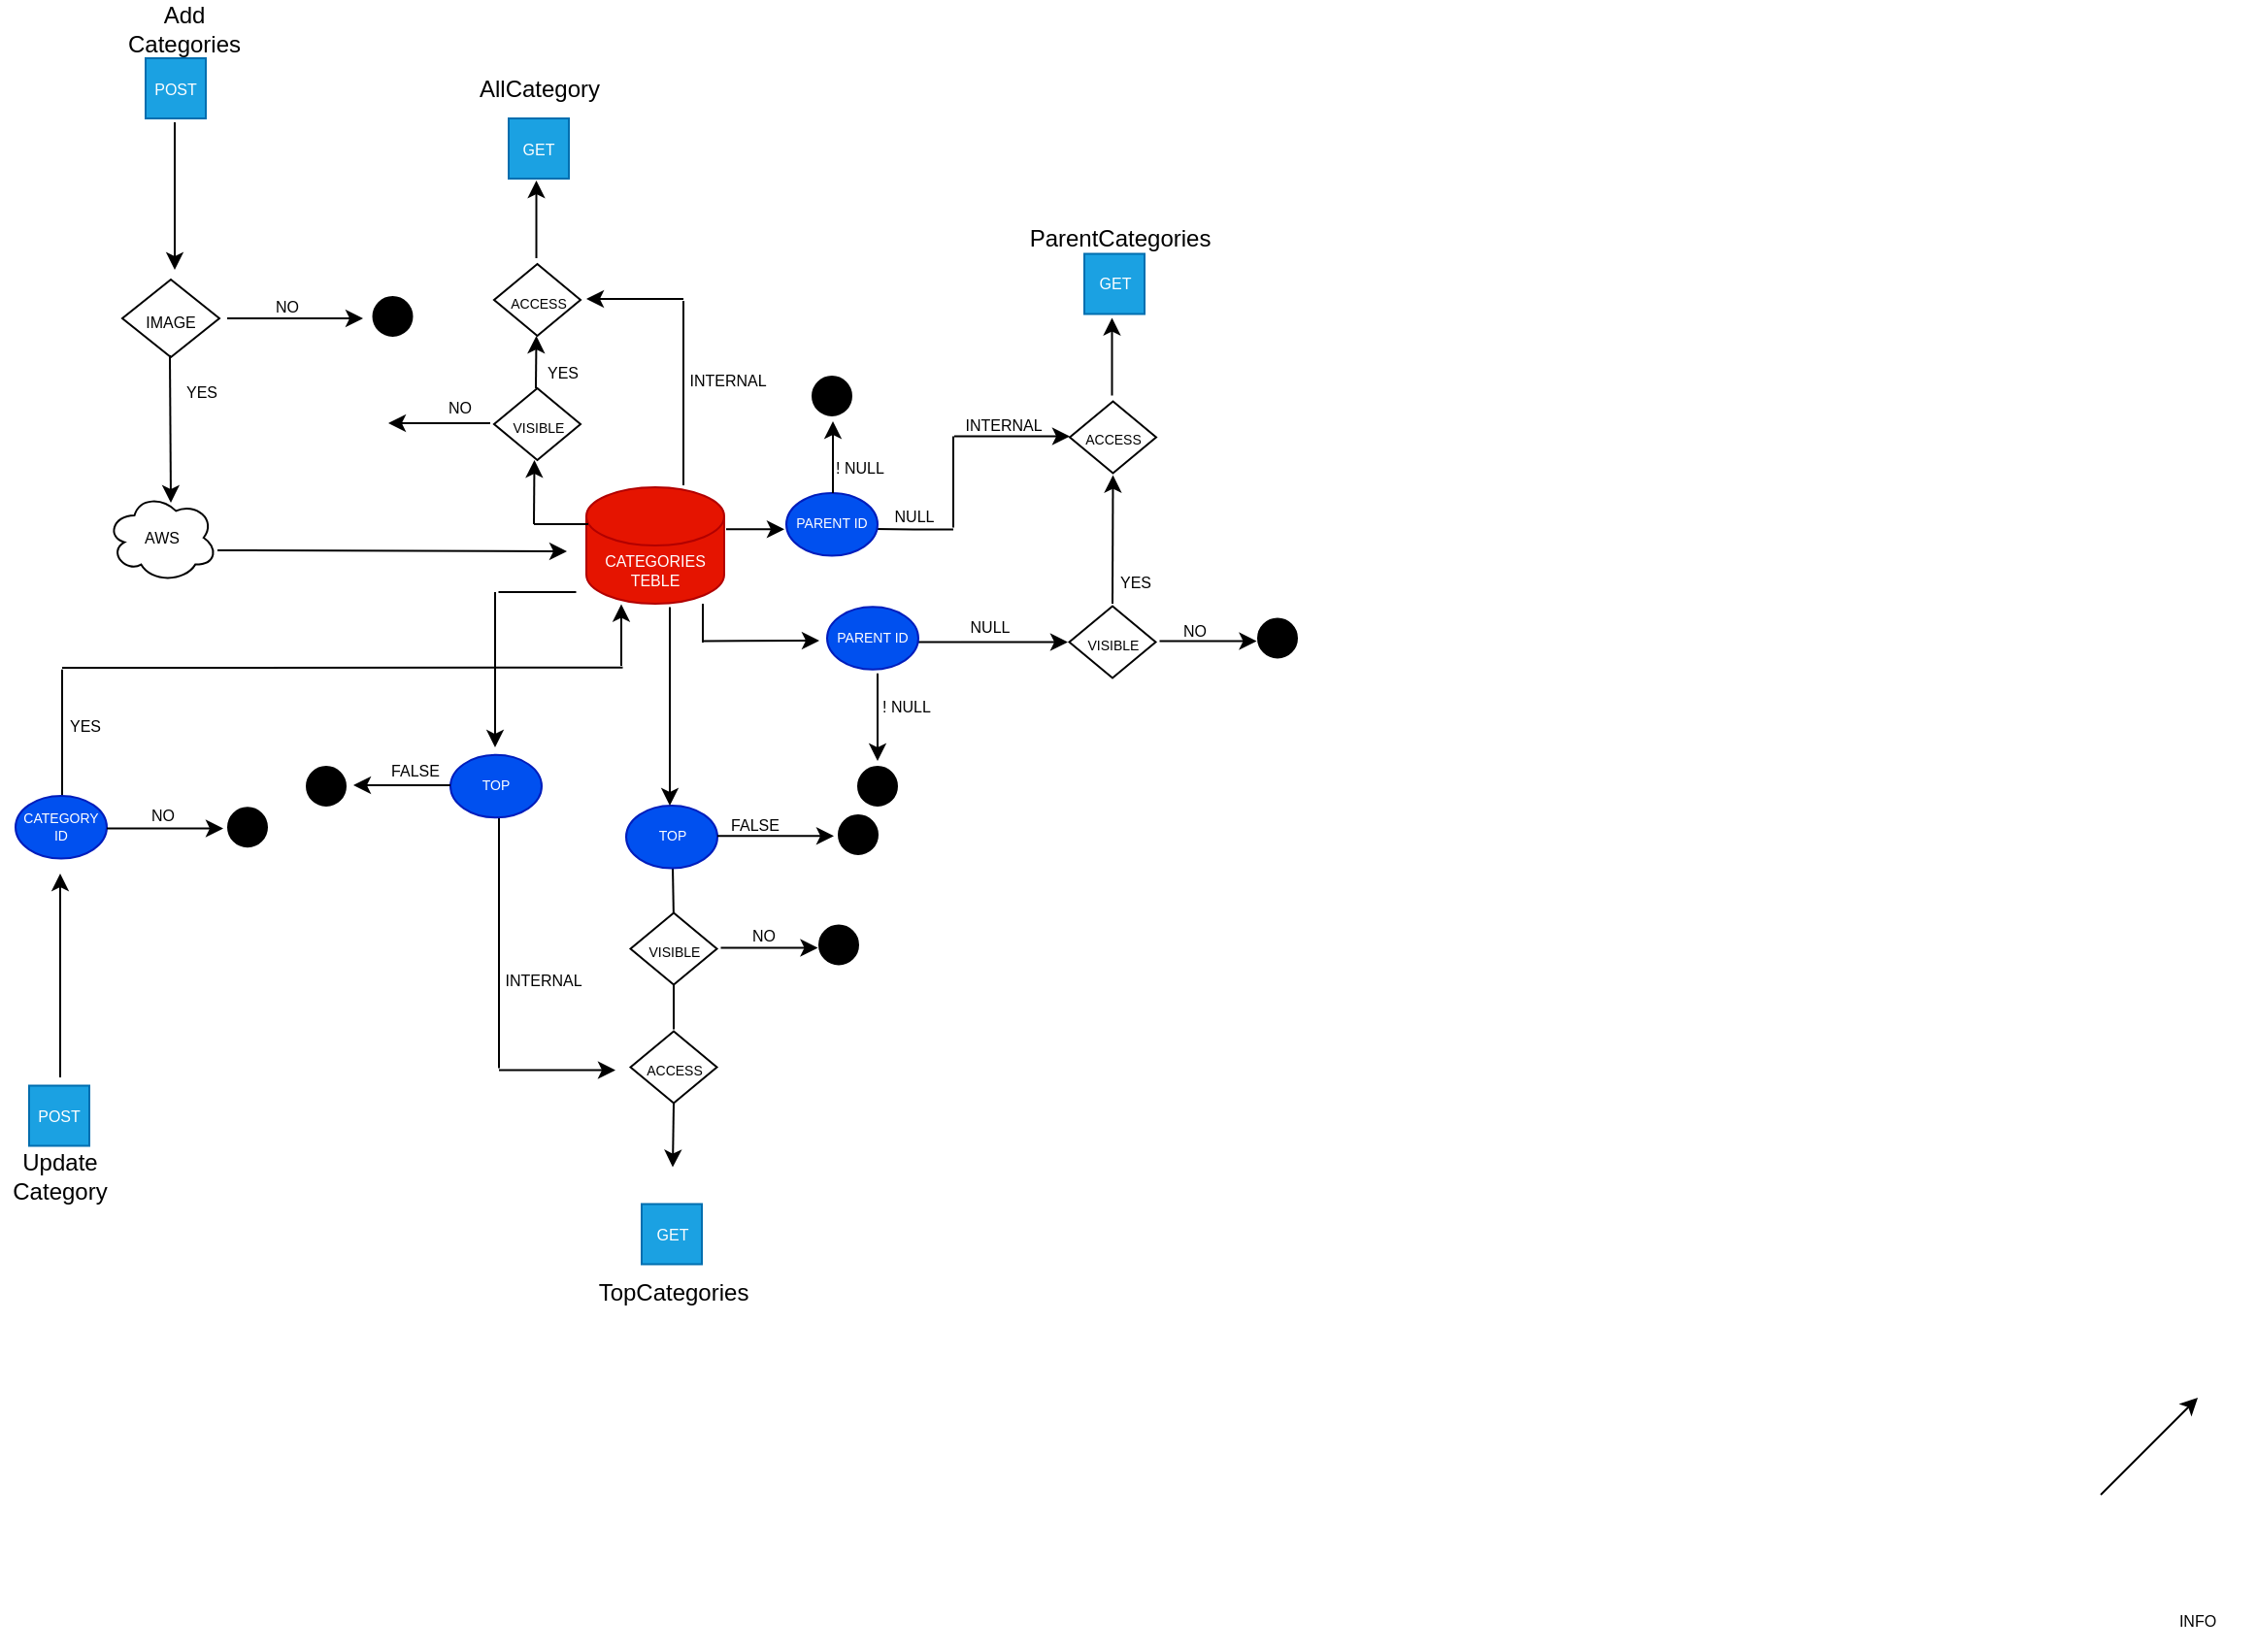 <mxfile version="20.2.7" type="github">
  <diagram id="prtHgNgQTEPvFCAcTncT" name="Page-1">
    <mxGraphModel dx="1668" dy="1282" grid="1" gridSize="10" guides="1" tooltips="1" connect="1" arrows="1" fold="1" page="0" pageScale="1" pageWidth="827" pageHeight="1169" math="0" shadow="0">
      <root>
        <mxCell id="0" />
        <mxCell id="1" parent="0" />
        <mxCell id="AQ4Y5wIKYDqRayqiFg9v-16" value="" style="endArrow=classic;html=1;rounded=0;" parent="1" edge="1">
          <mxGeometry width="50" height="50" relative="1" as="geometry">
            <mxPoint x="380" y="300" as="sourcePoint" />
            <mxPoint x="430" y="250" as="targetPoint" />
          </mxGeometry>
        </mxCell>
        <mxCell id="AQ4Y5wIKYDqRayqiFg9v-28" value="" style="endArrow=classic;html=1;rounded=0;fontSize=8;" parent="1" edge="1">
          <mxGeometry width="50" height="50" relative="1" as="geometry">
            <mxPoint x="-612" y="-407" as="sourcePoint" />
            <mxPoint x="-612" y="-331" as="targetPoint" />
            <Array as="points">
              <mxPoint x="-612" y="-387" />
            </Array>
          </mxGeometry>
        </mxCell>
        <mxCell id="AQ4Y5wIKYDqRayqiFg9v-33" value="POST" style="whiteSpace=wrap;html=1;aspect=fixed;fontSize=8;fillColor=#1ba1e2;fontColor=#ffffff;strokeColor=#006EAF;" parent="1" vertex="1">
          <mxGeometry x="-627" y="-440" width="31" height="31" as="geometry" />
        </mxCell>
        <mxCell id="AQ4Y5wIKYDqRayqiFg9v-50" value="AWS" style="ellipse;shape=cloud;whiteSpace=wrap;html=1;fontSize=8;" parent="1" vertex="1">
          <mxGeometry x="-647" y="-216" width="57" height="46" as="geometry" />
        </mxCell>
        <mxCell id="AQ4Y5wIKYDqRayqiFg9v-59" value="INFO" style="text;html=1;strokeColor=none;fillColor=none;align=center;verticalAlign=middle;whiteSpace=wrap;rounded=0;fontSize=8;" parent="1" vertex="1">
          <mxGeometry x="400" y="350" width="60" height="30" as="geometry" />
        </mxCell>
        <mxCell id="AQ4Y5wIKYDqRayqiFg9v-63" value="" style="rhombus;whiteSpace=wrap;html=1;fontSize=8;" parent="1" vertex="1">
          <mxGeometry x="-639" y="-326" width="50" height="40" as="geometry" />
        </mxCell>
        <mxCell id="AQ4Y5wIKYDqRayqiFg9v-64" value="" style="endArrow=classic;html=1;rounded=0;fontSize=8;" parent="1" edge="1">
          <mxGeometry width="50" height="50" relative="1" as="geometry">
            <mxPoint x="-585" y="-306" as="sourcePoint" />
            <mxPoint x="-515" y="-306" as="targetPoint" />
          </mxGeometry>
        </mxCell>
        <mxCell id="AQ4Y5wIKYDqRayqiFg9v-58" value="IMAGE" style="text;html=1;strokeColor=none;fillColor=none;align=center;verticalAlign=middle;whiteSpace=wrap;rounded=0;fontSize=8;" parent="1" vertex="1">
          <mxGeometry x="-644" y="-319" width="60" height="30" as="geometry" />
        </mxCell>
        <mxCell id="AQ4Y5wIKYDqRayqiFg9v-67" value="" style="ellipse;whiteSpace=wrap;html=1;aspect=fixed;fontSize=8;fillColor=#000000;" parent="1" vertex="1">
          <mxGeometry x="-509.75" y="-317" width="20" height="20" as="geometry" />
        </mxCell>
        <mxCell id="AQ4Y5wIKYDqRayqiFg9v-69" value="NO" style="text;html=1;strokeColor=none;fillColor=none;align=center;verticalAlign=middle;whiteSpace=wrap;rounded=0;fontSize=8;" parent="1" vertex="1">
          <mxGeometry x="-584" y="-327" width="60" height="30" as="geometry" />
        </mxCell>
        <mxCell id="AQ4Y5wIKYDqRayqiFg9v-71" value="" style="endArrow=classic;html=1;rounded=0;fontSize=8;" parent="1" edge="1">
          <mxGeometry width="50" height="50" relative="1" as="geometry">
            <mxPoint x="-590" y="-186.5" as="sourcePoint" />
            <mxPoint x="-410" y="-186" as="targetPoint" />
          </mxGeometry>
        </mxCell>
        <mxCell id="AQ4Y5wIKYDqRayqiFg9v-76" value="CATEGORIES&lt;br&gt;TEBLE" style="shape=cylinder3;whiteSpace=wrap;html=1;boundedLbl=1;backgroundOutline=1;size=15;fontSize=8;fillColor=#e51400;fontColor=#ffffff;strokeColor=#B20000;" parent="1" vertex="1">
          <mxGeometry x="-400" y="-219" width="71" height="60" as="geometry" />
        </mxCell>
        <mxCell id="AQ4Y5wIKYDqRayqiFg9v-77" value="YES" style="text;html=1;strokeColor=none;fillColor=none;align=center;verticalAlign=middle;whiteSpace=wrap;rounded=0;fontSize=8;" parent="1" vertex="1">
          <mxGeometry x="-628" y="-283" width="60" height="30" as="geometry" />
        </mxCell>
        <mxCell id="1eOyAgrrZPJJlD7NY1wQ-12" value="Add Categories" style="text;html=1;strokeColor=none;fillColor=none;align=center;verticalAlign=middle;whiteSpace=wrap;rounded=0;" vertex="1" parent="1">
          <mxGeometry x="-637" y="-470" width="60" height="30" as="geometry" />
        </mxCell>
        <mxCell id="1eOyAgrrZPJJlD7NY1wQ-14" value="GET" style="whiteSpace=wrap;html=1;aspect=fixed;fontSize=8;fillColor=#1ba1e2;fontColor=#ffffff;strokeColor=#006EAF;" vertex="1" parent="1">
          <mxGeometry x="-440" y="-409" width="31" height="31" as="geometry" />
        </mxCell>
        <mxCell id="1eOyAgrrZPJJlD7NY1wQ-15" value="AllCategory" style="text;html=1;strokeColor=none;fillColor=none;align=center;verticalAlign=middle;whiteSpace=wrap;rounded=0;" vertex="1" parent="1">
          <mxGeometry x="-454.5" y="-439" width="60" height="30" as="geometry" />
        </mxCell>
        <mxCell id="1eOyAgrrZPJJlD7NY1wQ-18" value="&lt;font style=&quot;font-size: 7px;&quot;&gt;ACCESS&lt;/font&gt;" style="rhombus;whiteSpace=wrap;html=1;" vertex="1" parent="1">
          <mxGeometry x="-447.5" y="-334" width="44.5" height="37" as="geometry" />
        </mxCell>
        <mxCell id="1eOyAgrrZPJJlD7NY1wQ-22" value="" style="endArrow=classic;html=1;rounded=0;fontSize=7;" edge="1" parent="1">
          <mxGeometry width="50" height="50" relative="1" as="geometry">
            <mxPoint x="-425.75" y="-337" as="sourcePoint" />
            <mxPoint x="-425.75" y="-377" as="targetPoint" />
          </mxGeometry>
        </mxCell>
        <mxCell id="1eOyAgrrZPJJlD7NY1wQ-23" value="" style="endArrow=classic;html=1;rounded=0;fontSize=7;" edge="1" parent="1">
          <mxGeometry width="50" height="50" relative="1" as="geometry">
            <mxPoint x="-350" y="-316" as="sourcePoint" />
            <mxPoint x="-400" y="-316" as="targetPoint" />
          </mxGeometry>
        </mxCell>
        <mxCell id="1eOyAgrrZPJJlD7NY1wQ-24" value="" style="endArrow=none;html=1;rounded=0;fontSize=7;" edge="1" parent="1">
          <mxGeometry width="50" height="50" relative="1" as="geometry">
            <mxPoint x="-350" y="-220" as="sourcePoint" />
            <mxPoint x="-350" y="-315" as="targetPoint" />
          </mxGeometry>
        </mxCell>
        <mxCell id="1eOyAgrrZPJJlD7NY1wQ-25" value="INTERNAL" style="text;html=1;strokeColor=none;fillColor=none;align=center;verticalAlign=middle;whiteSpace=wrap;rounded=0;fontSize=8;" vertex="1" parent="1">
          <mxGeometry x="-357" y="-289" width="60" height="30" as="geometry" />
        </mxCell>
        <mxCell id="1eOyAgrrZPJJlD7NY1wQ-28" value="&lt;span style=&quot;font-size: 7px;&quot;&gt;VISIBLE&lt;/span&gt;" style="rhombus;whiteSpace=wrap;html=1;" vertex="1" parent="1">
          <mxGeometry x="-447.5" y="-270" width="44.5" height="37" as="geometry" />
        </mxCell>
        <mxCell id="1eOyAgrrZPJJlD7NY1wQ-30" value="" style="endArrow=classic;html=1;rounded=0;fontSize=7;entryX=0.579;entryY=0.065;entryDx=0;entryDy=0;entryPerimeter=0;" edge="1" parent="1">
          <mxGeometry width="50" height="50" relative="1" as="geometry">
            <mxPoint x="-614.5" y="-287" as="sourcePoint" />
            <mxPoint x="-613.997" y="-211.01" as="targetPoint" />
          </mxGeometry>
        </mxCell>
        <mxCell id="1eOyAgrrZPJJlD7NY1wQ-31" value="" style="endArrow=classic;html=1;rounded=0;fontSize=7;" edge="1" parent="1">
          <mxGeometry width="50" height="50" relative="1" as="geometry">
            <mxPoint x="-426" y="-270" as="sourcePoint" />
            <mxPoint x="-425.75" y="-297" as="targetPoint" />
          </mxGeometry>
        </mxCell>
        <mxCell id="1eOyAgrrZPJJlD7NY1wQ-32" value="YES" style="text;html=1;strokeColor=none;fillColor=none;align=center;verticalAlign=middle;whiteSpace=wrap;rounded=0;fontSize=8;" vertex="1" parent="1">
          <mxGeometry x="-442" y="-293" width="60" height="30" as="geometry" />
        </mxCell>
        <mxCell id="1eOyAgrrZPJJlD7NY1wQ-33" value="" style="endArrow=classic;html=1;rounded=0;fontSize=7;" edge="1" parent="1">
          <mxGeometry width="50" height="50" relative="1" as="geometry">
            <mxPoint x="-449.5" y="-252" as="sourcePoint" />
            <mxPoint x="-502" y="-252" as="targetPoint" />
          </mxGeometry>
        </mxCell>
        <mxCell id="1eOyAgrrZPJJlD7NY1wQ-34" value="NO" style="text;html=1;strokeColor=none;fillColor=none;align=center;verticalAlign=middle;whiteSpace=wrap;rounded=0;fontSize=8;" vertex="1" parent="1">
          <mxGeometry x="-495" y="-275" width="60" height="30" as="geometry" />
        </mxCell>
        <mxCell id="1eOyAgrrZPJJlD7NY1wQ-36" value="" style="ellipse;whiteSpace=wrap;html=1;aspect=fixed;fontSize=8;fillColor=#000000;" vertex="1" parent="1">
          <mxGeometry x="-54" y="-151.25" width="20" height="20" as="geometry" />
        </mxCell>
        <mxCell id="1eOyAgrrZPJJlD7NY1wQ-37" value="" style="endArrow=classic;html=1;rounded=0;fontSize=7;" edge="1" parent="1">
          <mxGeometry width="50" height="50" relative="1" as="geometry">
            <mxPoint x="-427" y="-200" as="sourcePoint" />
            <mxPoint x="-426.75" y="-233" as="targetPoint" />
          </mxGeometry>
        </mxCell>
        <mxCell id="1eOyAgrrZPJJlD7NY1wQ-38" value="" style="endArrow=none;html=1;rounded=0;fontSize=7;" edge="1" parent="1">
          <mxGeometry width="50" height="50" relative="1" as="geometry">
            <mxPoint x="-427" y="-200" as="sourcePoint" />
            <mxPoint x="-399" y="-200" as="targetPoint" />
          </mxGeometry>
        </mxCell>
        <mxCell id="1eOyAgrrZPJJlD7NY1wQ-39" value="GET" style="whiteSpace=wrap;html=1;aspect=fixed;fontSize=8;fillColor=#1ba1e2;fontColor=#ffffff;strokeColor=#006EAF;" vertex="1" parent="1">
          <mxGeometry x="-143.5" y="-339.25" width="31" height="31" as="geometry" />
        </mxCell>
        <mxCell id="1eOyAgrrZPJJlD7NY1wQ-41" value="&lt;font style=&quot;font-size: 7px;&quot;&gt;ACCESS&lt;/font&gt;" style="rhombus;whiteSpace=wrap;html=1;" vertex="1" parent="1">
          <mxGeometry x="-151" y="-263.25" width="44.5" height="37" as="geometry" />
        </mxCell>
        <mxCell id="1eOyAgrrZPJJlD7NY1wQ-42" value="" style="endArrow=classic;html=1;rounded=0;fontSize=7;" edge="1" parent="1">
          <mxGeometry width="50" height="50" relative="1" as="geometry">
            <mxPoint x="-129.25" y="-266.25" as="sourcePoint" />
            <mxPoint x="-129.25" y="-306.25" as="targetPoint" />
          </mxGeometry>
        </mxCell>
        <mxCell id="1eOyAgrrZPJJlD7NY1wQ-43" value="" style="endArrow=classic;html=1;rounded=0;fontSize=7;" edge="1" parent="1">
          <mxGeometry width="50" height="50" relative="1" as="geometry">
            <mxPoint x="-210.5" y="-245.25" as="sourcePoint" />
            <mxPoint x="-151" y="-245.25" as="targetPoint" />
          </mxGeometry>
        </mxCell>
        <mxCell id="1eOyAgrrZPJJlD7NY1wQ-44" value="" style="endArrow=none;html=1;rounded=0;fontSize=7;" edge="1" parent="1">
          <mxGeometry width="50" height="50" relative="1" as="geometry">
            <mxPoint x="-211" y="-198.25" as="sourcePoint" />
            <mxPoint x="-211" y="-245.25" as="targetPoint" />
          </mxGeometry>
        </mxCell>
        <mxCell id="1eOyAgrrZPJJlD7NY1wQ-45" value="" style="endArrow=none;html=1;rounded=0;fontSize=7;" edge="1" parent="1">
          <mxGeometry width="50" height="50" relative="1" as="geometry">
            <mxPoint x="-251" y="-197.5" as="sourcePoint" />
            <mxPoint x="-211" y="-197.25" as="targetPoint" />
            <Array as="points">
              <mxPoint x="-231" y="-197.25" />
            </Array>
          </mxGeometry>
        </mxCell>
        <mxCell id="1eOyAgrrZPJJlD7NY1wQ-46" value="INTERNAL" style="text;html=1;strokeColor=none;fillColor=none;align=center;verticalAlign=middle;whiteSpace=wrap;rounded=0;fontSize=8;" vertex="1" parent="1">
          <mxGeometry x="-215" y="-266.25" width="60" height="30" as="geometry" />
        </mxCell>
        <mxCell id="1eOyAgrrZPJJlD7NY1wQ-47" value="&lt;span style=&quot;font-size: 7px;&quot;&gt;VISIBLE&lt;/span&gt;" style="rhombus;whiteSpace=wrap;html=1;" vertex="1" parent="1">
          <mxGeometry x="-151.25" y="-157.75" width="44.5" height="37" as="geometry" />
        </mxCell>
        <mxCell id="1eOyAgrrZPJJlD7NY1wQ-48" value="YES" style="text;html=1;strokeColor=none;fillColor=none;align=center;verticalAlign=middle;whiteSpace=wrap;rounded=0;fontSize=8;" vertex="1" parent="1">
          <mxGeometry x="-147" y="-185.25" width="60" height="30" as="geometry" />
        </mxCell>
        <mxCell id="1eOyAgrrZPJJlD7NY1wQ-49" value="" style="endArrow=classic;html=1;rounded=0;fontSize=7;" edge="1" parent="1">
          <mxGeometry width="50" height="50" relative="1" as="geometry">
            <mxPoint x="-129" y="-159" as="sourcePoint" />
            <mxPoint x="-128.75" y="-225.25" as="targetPoint" />
          </mxGeometry>
        </mxCell>
        <mxCell id="1eOyAgrrZPJJlD7NY1wQ-51" value="" style="endArrow=classic;html=1;rounded=0;fontSize=7;" edge="1" parent="1">
          <mxGeometry width="50" height="50" relative="1" as="geometry">
            <mxPoint x="-104.75" y="-139.75" as="sourcePoint" />
            <mxPoint x="-54.75" y="-139.75" as="targetPoint" />
          </mxGeometry>
        </mxCell>
        <mxCell id="1eOyAgrrZPJJlD7NY1wQ-52" value="NO" style="text;html=1;strokeColor=none;fillColor=none;align=center;verticalAlign=middle;whiteSpace=wrap;rounded=0;fontSize=8;" vertex="1" parent="1">
          <mxGeometry x="-113.5" y="-155.25" width="53" height="20" as="geometry" />
        </mxCell>
        <mxCell id="1eOyAgrrZPJJlD7NY1wQ-54" value="" style="endArrow=classic;html=1;rounded=0;fontSize=7;" edge="1" parent="1">
          <mxGeometry width="50" height="50" relative="1" as="geometry">
            <mxPoint x="-230" y="-139.25" as="sourcePoint" />
            <mxPoint x="-152" y="-139.25" as="targetPoint" />
          </mxGeometry>
        </mxCell>
        <mxCell id="1eOyAgrrZPJJlD7NY1wQ-55" value="GET" style="whiteSpace=wrap;html=1;aspect=fixed;fontSize=8;fillColor=#1ba1e2;fontColor=#ffffff;strokeColor=#006EAF;" vertex="1" parent="1">
          <mxGeometry x="-371.5" y="150.25" width="31" height="31" as="geometry" />
        </mxCell>
        <mxCell id="1eOyAgrrZPJJlD7NY1wQ-58" value="&lt;font style=&quot;font-size: 7px;&quot;&gt;ACCESS&lt;/font&gt;" style="rhombus;whiteSpace=wrap;html=1;" vertex="1" parent="1">
          <mxGeometry x="-377.25" y="61.25" width="44.5" height="37" as="geometry" />
        </mxCell>
        <mxCell id="1eOyAgrrZPJJlD7NY1wQ-59" value="" style="endArrow=classic;html=1;rounded=0;fontSize=7;" edge="1" parent="1">
          <mxGeometry width="50" height="50" relative="1" as="geometry">
            <mxPoint x="-355" y="98.25" as="sourcePoint" />
            <mxPoint x="-355.5" y="131.25" as="targetPoint" />
          </mxGeometry>
        </mxCell>
        <mxCell id="1eOyAgrrZPJJlD7NY1wQ-62" value="" style="endArrow=none;html=1;rounded=0;fontSize=7;" edge="1" parent="1">
          <mxGeometry width="50" height="50" relative="1" as="geometry">
            <mxPoint x="-445" y="80.25" as="sourcePoint" />
            <mxPoint x="-445" y="-49.25" as="targetPoint" />
          </mxGeometry>
        </mxCell>
        <mxCell id="1eOyAgrrZPJJlD7NY1wQ-63" value="" style="endArrow=classic;html=1;rounded=0;fontSize=7;" edge="1" parent="1">
          <mxGeometry width="50" height="50" relative="1" as="geometry">
            <mxPoint x="-445" y="81.25" as="sourcePoint" />
            <mxPoint x="-385" y="81.25" as="targetPoint" />
          </mxGeometry>
        </mxCell>
        <mxCell id="1eOyAgrrZPJJlD7NY1wQ-64" value="INTERNAL" style="text;html=1;strokeColor=none;fillColor=none;align=center;verticalAlign=middle;whiteSpace=wrap;rounded=0;fontSize=8;" vertex="1" parent="1">
          <mxGeometry x="-452" y="20.25" width="60" height="30" as="geometry" />
        </mxCell>
        <mxCell id="1eOyAgrrZPJJlD7NY1wQ-67" value="" style="endArrow=none;html=1;rounded=0;fontSize=7;" edge="1" parent="1">
          <mxGeometry width="50" height="50" relative="1" as="geometry">
            <mxPoint x="-355.5" y="-23.25" as="sourcePoint" />
            <mxPoint x="-355" y="4.25" as="targetPoint" />
          </mxGeometry>
        </mxCell>
        <mxCell id="1eOyAgrrZPJJlD7NY1wQ-68" value="&lt;span style=&quot;font-size: 7px;&quot;&gt;VISIBLE&lt;/span&gt;" style="rhombus;whiteSpace=wrap;html=1;" vertex="1" parent="1">
          <mxGeometry x="-377.25" y="0.25" width="44.5" height="37" as="geometry" />
        </mxCell>
        <mxCell id="1eOyAgrrZPJJlD7NY1wQ-69" value="" style="endArrow=none;html=1;rounded=0;fontSize=7;" edge="1" parent="1">
          <mxGeometry width="50" height="50" relative="1" as="geometry">
            <mxPoint x="-355" y="60.25" as="sourcePoint" />
            <mxPoint x="-355" y="37.25" as="targetPoint" />
          </mxGeometry>
        </mxCell>
        <mxCell id="1eOyAgrrZPJJlD7NY1wQ-70" value="" style="ellipse;whiteSpace=wrap;html=1;aspect=fixed;fontSize=8;fillColor=#000000;" vertex="1" parent="1">
          <mxGeometry x="-280" y="6.75" width="20" height="20" as="geometry" />
        </mxCell>
        <mxCell id="1eOyAgrrZPJJlD7NY1wQ-71" value="" style="endArrow=classic;html=1;rounded=0;fontSize=7;" edge="1" parent="1">
          <mxGeometry width="50" height="50" relative="1" as="geometry">
            <mxPoint x="-330.75" y="18.25" as="sourcePoint" />
            <mxPoint x="-280.75" y="18.25" as="targetPoint" />
          </mxGeometry>
        </mxCell>
        <mxCell id="1eOyAgrrZPJJlD7NY1wQ-72" value="NO" style="text;html=1;strokeColor=none;fillColor=none;align=center;verticalAlign=middle;whiteSpace=wrap;rounded=0;fontSize=8;" vertex="1" parent="1">
          <mxGeometry x="-334.75" y="2.25" width="53" height="20" as="geometry" />
        </mxCell>
        <mxCell id="1eOyAgrrZPJJlD7NY1wQ-75" value="ParentCategories" style="text;html=1;strokeColor=none;fillColor=none;align=center;verticalAlign=middle;whiteSpace=wrap;rounded=0;" vertex="1" parent="1">
          <mxGeometry x="-155" y="-362.25" width="60" height="30" as="geometry" />
        </mxCell>
        <mxCell id="1eOyAgrrZPJJlD7NY1wQ-84" value="PARENT ID" style="ellipse;whiteSpace=wrap;html=1;fontSize=7;fillColor=#0050ef;fontColor=#ffffff;strokeColor=#001DBC;" vertex="1" parent="1">
          <mxGeometry x="-297" y="-216" width="47" height="32.25" as="geometry" />
        </mxCell>
        <mxCell id="1eOyAgrrZPJJlD7NY1wQ-85" value="" style="endArrow=classic;html=1;rounded=0;fontSize=7;" edge="1" parent="1">
          <mxGeometry width="50" height="50" relative="1" as="geometry">
            <mxPoint x="-273" y="-216" as="sourcePoint" />
            <mxPoint x="-273" y="-253" as="targetPoint" />
          </mxGeometry>
        </mxCell>
        <mxCell id="1eOyAgrrZPJJlD7NY1wQ-87" value="! NULL" style="text;html=1;strokeColor=none;fillColor=none;align=center;verticalAlign=middle;whiteSpace=wrap;rounded=0;fontSize=8;" vertex="1" parent="1">
          <mxGeometry x="-289" y="-244" width="60" height="30" as="geometry" />
        </mxCell>
        <mxCell id="1eOyAgrrZPJJlD7NY1wQ-88" value="" style="ellipse;whiteSpace=wrap;html=1;aspect=fixed;fontSize=8;fillColor=#000000;" vertex="1" parent="1">
          <mxGeometry x="-283.5" y="-276" width="20" height="20" as="geometry" />
        </mxCell>
        <mxCell id="1eOyAgrrZPJJlD7NY1wQ-90" value="" style="endArrow=classic;html=1;rounded=0;fontSize=7;" edge="1" parent="1">
          <mxGeometry width="50" height="50" relative="1" as="geometry">
            <mxPoint x="-328" y="-197.37" as="sourcePoint" />
            <mxPoint x="-298" y="-197.37" as="targetPoint" />
          </mxGeometry>
        </mxCell>
        <mxCell id="1eOyAgrrZPJJlD7NY1wQ-91" value="PARENT ID" style="ellipse;whiteSpace=wrap;html=1;fontSize=7;fillColor=#0050ef;fontColor=#ffffff;strokeColor=#001DBC;" vertex="1" parent="1">
          <mxGeometry x="-276" y="-157.37" width="47" height="32.25" as="geometry" />
        </mxCell>
        <mxCell id="1eOyAgrrZPJJlD7NY1wQ-92" value="" style="endArrow=classic;html=1;rounded=0;fontSize=7;" edge="1" parent="1">
          <mxGeometry width="50" height="50" relative="1" as="geometry">
            <mxPoint x="-250" y="-123.12" as="sourcePoint" />
            <mxPoint x="-250" y="-78" as="targetPoint" />
          </mxGeometry>
        </mxCell>
        <mxCell id="1eOyAgrrZPJJlD7NY1wQ-93" value="! NULL" style="text;html=1;strokeColor=none;fillColor=none;align=center;verticalAlign=middle;whiteSpace=wrap;rounded=0;fontSize=8;" vertex="1" parent="1">
          <mxGeometry x="-265.5" y="-120.75" width="60" height="30" as="geometry" />
        </mxCell>
        <mxCell id="1eOyAgrrZPJJlD7NY1wQ-94" value="NULL" style="text;html=1;strokeColor=none;fillColor=none;align=center;verticalAlign=middle;whiteSpace=wrap;rounded=0;fontSize=8;" vertex="1" parent="1">
          <mxGeometry x="-261" y="-219" width="60" height="30" as="geometry" />
        </mxCell>
        <mxCell id="1eOyAgrrZPJJlD7NY1wQ-95" value="NULL" style="text;html=1;strokeColor=none;fillColor=none;align=center;verticalAlign=middle;whiteSpace=wrap;rounded=0;fontSize=8;" vertex="1" parent="1">
          <mxGeometry x="-222" y="-162.25" width="60" height="30" as="geometry" />
        </mxCell>
        <mxCell id="1eOyAgrrZPJJlD7NY1wQ-97" value="" style="ellipse;whiteSpace=wrap;html=1;aspect=fixed;fontSize=8;fillColor=#000000;" vertex="1" parent="1">
          <mxGeometry x="-260" y="-75" width="20" height="20" as="geometry" />
        </mxCell>
        <mxCell id="1eOyAgrrZPJJlD7NY1wQ-100" value="" style="endArrow=none;html=1;rounded=0;fontSize=7;" edge="1" parent="1">
          <mxGeometry width="50" height="50" relative="1" as="geometry">
            <mxPoint x="-340" y="-159" as="sourcePoint" />
            <mxPoint x="-340" y="-139" as="targetPoint" />
          </mxGeometry>
        </mxCell>
        <mxCell id="1eOyAgrrZPJJlD7NY1wQ-101" value="" style="endArrow=classic;html=1;rounded=0;fontSize=7;" edge="1" parent="1">
          <mxGeometry width="50" height="50" relative="1" as="geometry">
            <mxPoint x="-340" y="-139.75" as="sourcePoint" />
            <mxPoint x="-280" y="-140" as="targetPoint" />
          </mxGeometry>
        </mxCell>
        <mxCell id="1eOyAgrrZPJJlD7NY1wQ-102" value="TopCategories" style="text;html=1;strokeColor=none;fillColor=none;align=center;verticalAlign=middle;whiteSpace=wrap;rounded=0;" vertex="1" parent="1">
          <mxGeometry x="-385" y="181.25" width="60" height="30" as="geometry" />
        </mxCell>
        <mxCell id="1eOyAgrrZPJJlD7NY1wQ-104" value="TOP" style="ellipse;whiteSpace=wrap;html=1;fontSize=7;fillColor=#0050ef;fontColor=#ffffff;strokeColor=#001DBC;" vertex="1" parent="1">
          <mxGeometry x="-379.5" y="-55" width="47" height="32.25" as="geometry" />
        </mxCell>
        <mxCell id="1eOyAgrrZPJJlD7NY1wQ-107" value="" style="endArrow=classic;html=1;rounded=0;fontSize=7;" edge="1" parent="1">
          <mxGeometry width="50" height="50" relative="1" as="geometry">
            <mxPoint x="-357" y="-157.25" as="sourcePoint" />
            <mxPoint x="-357" y="-55" as="targetPoint" />
          </mxGeometry>
        </mxCell>
        <mxCell id="1eOyAgrrZPJJlD7NY1wQ-108" value="TOP" style="ellipse;whiteSpace=wrap;html=1;fontSize=7;fillColor=#0050ef;fontColor=#ffffff;strokeColor=#001DBC;" vertex="1" parent="1">
          <mxGeometry x="-470" y="-81.12" width="47" height="32.25" as="geometry" />
        </mxCell>
        <mxCell id="1eOyAgrrZPJJlD7NY1wQ-109" value="" style="endArrow=classic;html=1;rounded=0;fontSize=7;" edge="1" parent="1">
          <mxGeometry width="50" height="50" relative="1" as="geometry">
            <mxPoint x="-332.5" y="-39.37" as="sourcePoint" />
            <mxPoint x="-272.5" y="-39.37" as="targetPoint" />
          </mxGeometry>
        </mxCell>
        <mxCell id="1eOyAgrrZPJJlD7NY1wQ-110" value="FALSE" style="text;html=1;strokeColor=none;fillColor=none;align=center;verticalAlign=middle;whiteSpace=wrap;rounded=0;fontSize=8;" vertex="1" parent="1">
          <mxGeometry x="-343.5" y="-60" width="60" height="30" as="geometry" />
        </mxCell>
        <mxCell id="1eOyAgrrZPJJlD7NY1wQ-111" value="" style="ellipse;whiteSpace=wrap;html=1;aspect=fixed;fontSize=8;fillColor=#000000;" vertex="1" parent="1">
          <mxGeometry x="-270" y="-50" width="20" height="20" as="geometry" />
        </mxCell>
        <mxCell id="1eOyAgrrZPJJlD7NY1wQ-112" value="" style="endArrow=classic;html=1;rounded=0;fontSize=7;" edge="1" parent="1">
          <mxGeometry width="50" height="50" relative="1" as="geometry">
            <mxPoint x="-470" y="-65.5" as="sourcePoint" />
            <mxPoint x="-520" y="-65.5" as="targetPoint" />
          </mxGeometry>
        </mxCell>
        <mxCell id="1eOyAgrrZPJJlD7NY1wQ-113" value="FALSE" style="text;html=1;strokeColor=none;fillColor=none;align=center;verticalAlign=middle;whiteSpace=wrap;rounded=0;fontSize=8;" vertex="1" parent="1">
          <mxGeometry x="-518.5" y="-88.12" width="60" height="30" as="geometry" />
        </mxCell>
        <mxCell id="1eOyAgrrZPJJlD7NY1wQ-115" value="" style="endArrow=classic;html=1;rounded=0;fontSize=7;" edge="1" parent="1">
          <mxGeometry width="50" height="50" relative="1" as="geometry">
            <mxPoint x="-447" y="-165" as="sourcePoint" />
            <mxPoint x="-447" y="-85" as="targetPoint" />
          </mxGeometry>
        </mxCell>
        <mxCell id="1eOyAgrrZPJJlD7NY1wQ-116" value="" style="ellipse;whiteSpace=wrap;html=1;aspect=fixed;fontSize=8;fillColor=#000000;" vertex="1" parent="1">
          <mxGeometry x="-544" y="-74.99" width="20" height="20" as="geometry" />
        </mxCell>
        <mxCell id="1eOyAgrrZPJJlD7NY1wQ-118" value="" style="endArrow=none;html=1;rounded=0;fontSize=7;" edge="1" parent="1">
          <mxGeometry width="50" height="50" relative="1" as="geometry">
            <mxPoint x="-445.25" y="-165" as="sourcePoint" />
            <mxPoint x="-405.25" y="-165" as="targetPoint" />
          </mxGeometry>
        </mxCell>
        <mxCell id="1eOyAgrrZPJJlD7NY1wQ-120" value="" style="endArrow=classic;html=1;rounded=0;fontSize=7;" edge="1" parent="1">
          <mxGeometry width="50" height="50" relative="1" as="geometry">
            <mxPoint x="-382" y="-127" as="sourcePoint" />
            <mxPoint x="-382" y="-158.75" as="targetPoint" />
          </mxGeometry>
        </mxCell>
        <mxCell id="1eOyAgrrZPJJlD7NY1wQ-121" value="" style="endArrow=none;html=1;rounded=0;fontSize=7;" edge="1" parent="1">
          <mxGeometry width="50" height="50" relative="1" as="geometry">
            <mxPoint x="-670" y="-126" as="sourcePoint" />
            <mxPoint x="-381.25" y="-126.12" as="targetPoint" />
          </mxGeometry>
        </mxCell>
        <mxCell id="1eOyAgrrZPJJlD7NY1wQ-122" value="" style="endArrow=none;html=1;rounded=0;fontSize=7;" edge="1" parent="1">
          <mxGeometry width="50" height="50" relative="1" as="geometry">
            <mxPoint x="-670" y="-55.12" as="sourcePoint" />
            <mxPoint x="-670" y="-125.12" as="targetPoint" />
          </mxGeometry>
        </mxCell>
        <mxCell id="1eOyAgrrZPJJlD7NY1wQ-123" value="CATEGORY&lt;br&gt;ID" style="ellipse;whiteSpace=wrap;html=1;fontSize=7;fillColor=#0050ef;fontColor=#ffffff;strokeColor=#001DBC;" vertex="1" parent="1">
          <mxGeometry x="-694" y="-60" width="47" height="32.25" as="geometry" />
        </mxCell>
        <mxCell id="1eOyAgrrZPJJlD7NY1wQ-124" value="" style="endArrow=classic;html=1;rounded=0;fontSize=7;" edge="1" parent="1">
          <mxGeometry width="50" height="50" relative="1" as="geometry">
            <mxPoint x="-647" y="-43.24" as="sourcePoint" />
            <mxPoint x="-587" y="-43.24" as="targetPoint" />
          </mxGeometry>
        </mxCell>
        <mxCell id="1eOyAgrrZPJJlD7NY1wQ-125" value="" style="ellipse;whiteSpace=wrap;html=1;aspect=fixed;fontSize=8;fillColor=#000000;" vertex="1" parent="1">
          <mxGeometry x="-584.5" y="-53.87" width="20" height="20" as="geometry" />
        </mxCell>
        <mxCell id="1eOyAgrrZPJJlD7NY1wQ-126" value="NO" style="text;html=1;strokeColor=none;fillColor=none;align=center;verticalAlign=middle;whiteSpace=wrap;rounded=0;fontSize=8;" vertex="1" parent="1">
          <mxGeometry x="-648.5" y="-64.87" width="60" height="30" as="geometry" />
        </mxCell>
        <mxCell id="1eOyAgrrZPJJlD7NY1wQ-127" value="POST" style="whiteSpace=wrap;html=1;aspect=fixed;fontSize=8;fillColor=#1ba1e2;fontColor=#ffffff;strokeColor=#006EAF;" vertex="1" parent="1">
          <mxGeometry x="-687" y="89.25" width="31" height="31" as="geometry" />
        </mxCell>
        <mxCell id="1eOyAgrrZPJJlD7NY1wQ-129" value="" style="endArrow=classic;html=1;rounded=0;fontSize=7;" edge="1" parent="1">
          <mxGeometry width="50" height="50" relative="1" as="geometry">
            <mxPoint x="-671" y="85" as="sourcePoint" />
            <mxPoint x="-671" y="-20" as="targetPoint" />
          </mxGeometry>
        </mxCell>
        <mxCell id="1eOyAgrrZPJJlD7NY1wQ-136" value="Update Category" style="text;html=1;strokeColor=none;fillColor=none;align=center;verticalAlign=middle;whiteSpace=wrap;rounded=0;" vertex="1" parent="1">
          <mxGeometry x="-701.5" y="121.25" width="60" height="30" as="geometry" />
        </mxCell>
        <mxCell id="1eOyAgrrZPJJlD7NY1wQ-137" value="YES" style="text;html=1;strokeColor=none;fillColor=none;align=center;verticalAlign=middle;whiteSpace=wrap;rounded=0;fontSize=8;" vertex="1" parent="1">
          <mxGeometry x="-688" y="-111.12" width="60" height="30" as="geometry" />
        </mxCell>
      </root>
    </mxGraphModel>
  </diagram>
</mxfile>
